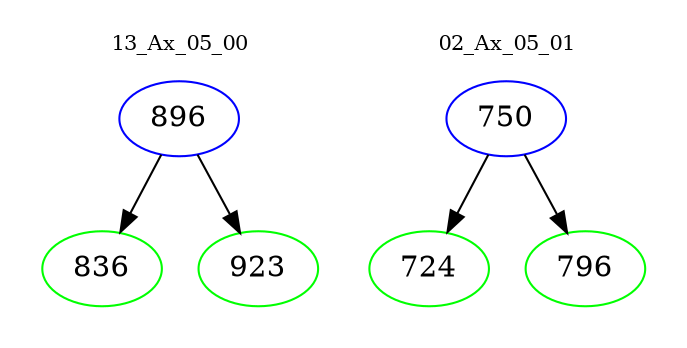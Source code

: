 digraph{
subgraph cluster_0 {
color = white
label = "13_Ax_05_00";
fontsize=10;
T0_896 [label="896", color="blue"]
T0_896 -> T0_836 [color="black"]
T0_836 [label="836", color="green"]
T0_896 -> T0_923 [color="black"]
T0_923 [label="923", color="green"]
}
subgraph cluster_1 {
color = white
label = "02_Ax_05_01";
fontsize=10;
T1_750 [label="750", color="blue"]
T1_750 -> T1_724 [color="black"]
T1_724 [label="724", color="green"]
T1_750 -> T1_796 [color="black"]
T1_796 [label="796", color="green"]
}
}
